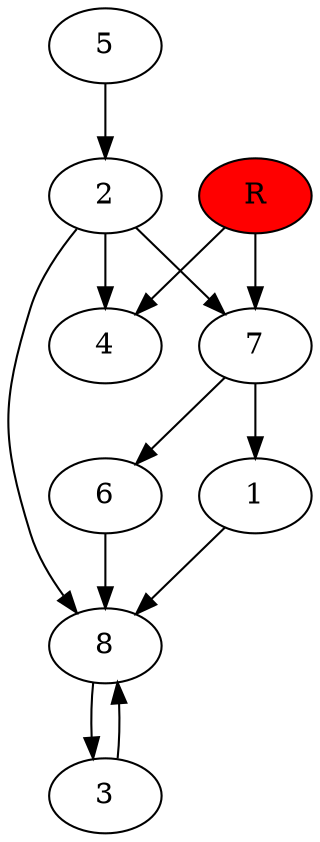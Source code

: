 digraph prb15921 {
	1
	2
	3
	4
	5
	6
	7
	8
	R [fillcolor="#ff0000" style=filled]
	1 -> 8
	2 -> 4
	2 -> 7
	2 -> 8
	3 -> 8
	5 -> 2
	6 -> 8
	7 -> 1
	7 -> 6
	8 -> 3
	R -> 4
	R -> 7
}
